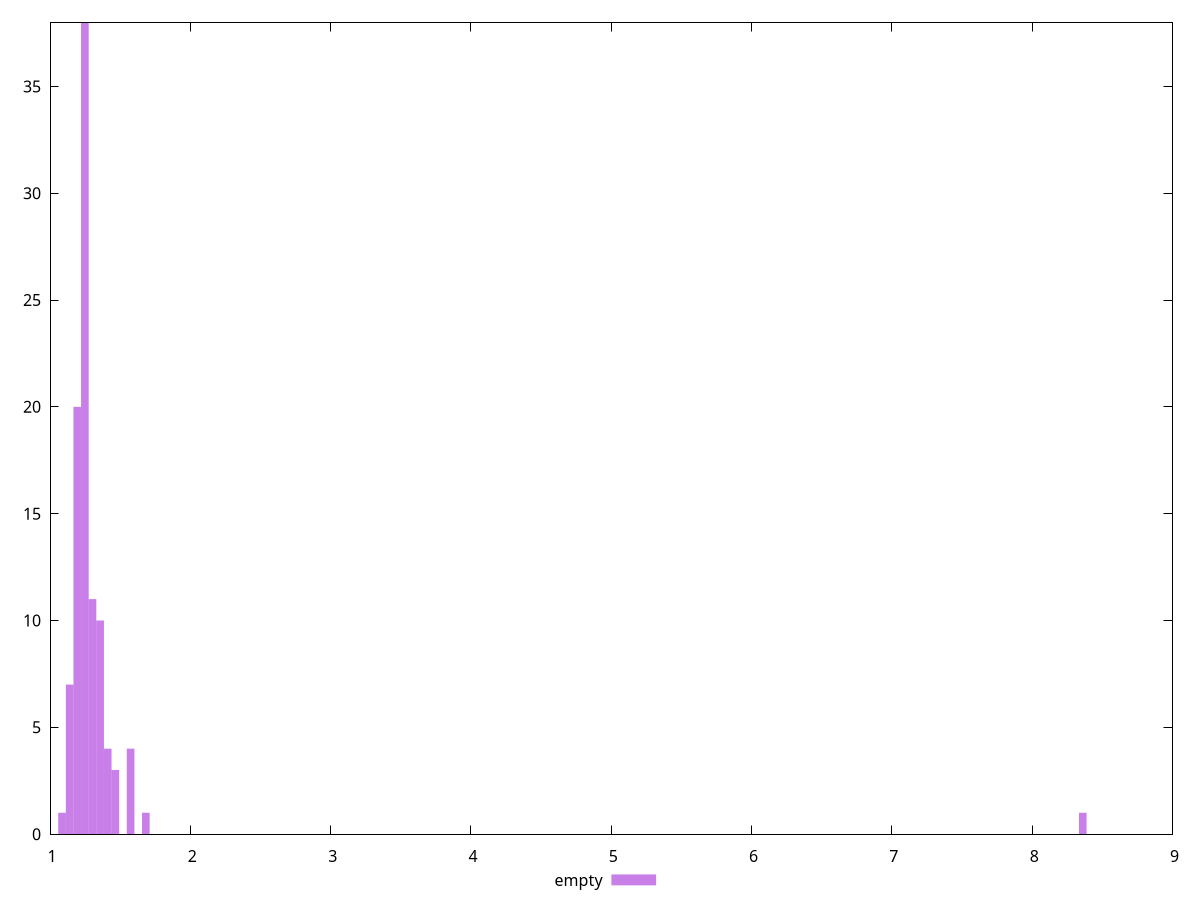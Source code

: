 $_empty <<EOF
8.36057719598334 1
1.6829733316589843 1
1.3572365577895036 10
1.0857892462316028 1
1.574394407035824 4
1.4115260201010837 4
1.3029470954779234 11
1.2486576331663433 38
1.194368170854763 20
1.140078708543183 7
1.4658154824126637 3
EOF
set key outside below
set terminal pngcairo
set output "report_00006_2020-11-02T20-21-41.718Z/server-response-time/empty//raw_hist.png"
set yrange [0:38]
set boxwidth 0.05428946231158014
set style fill transparent solid 0.5 noborder
plot $_empty title "empty" with boxes ,